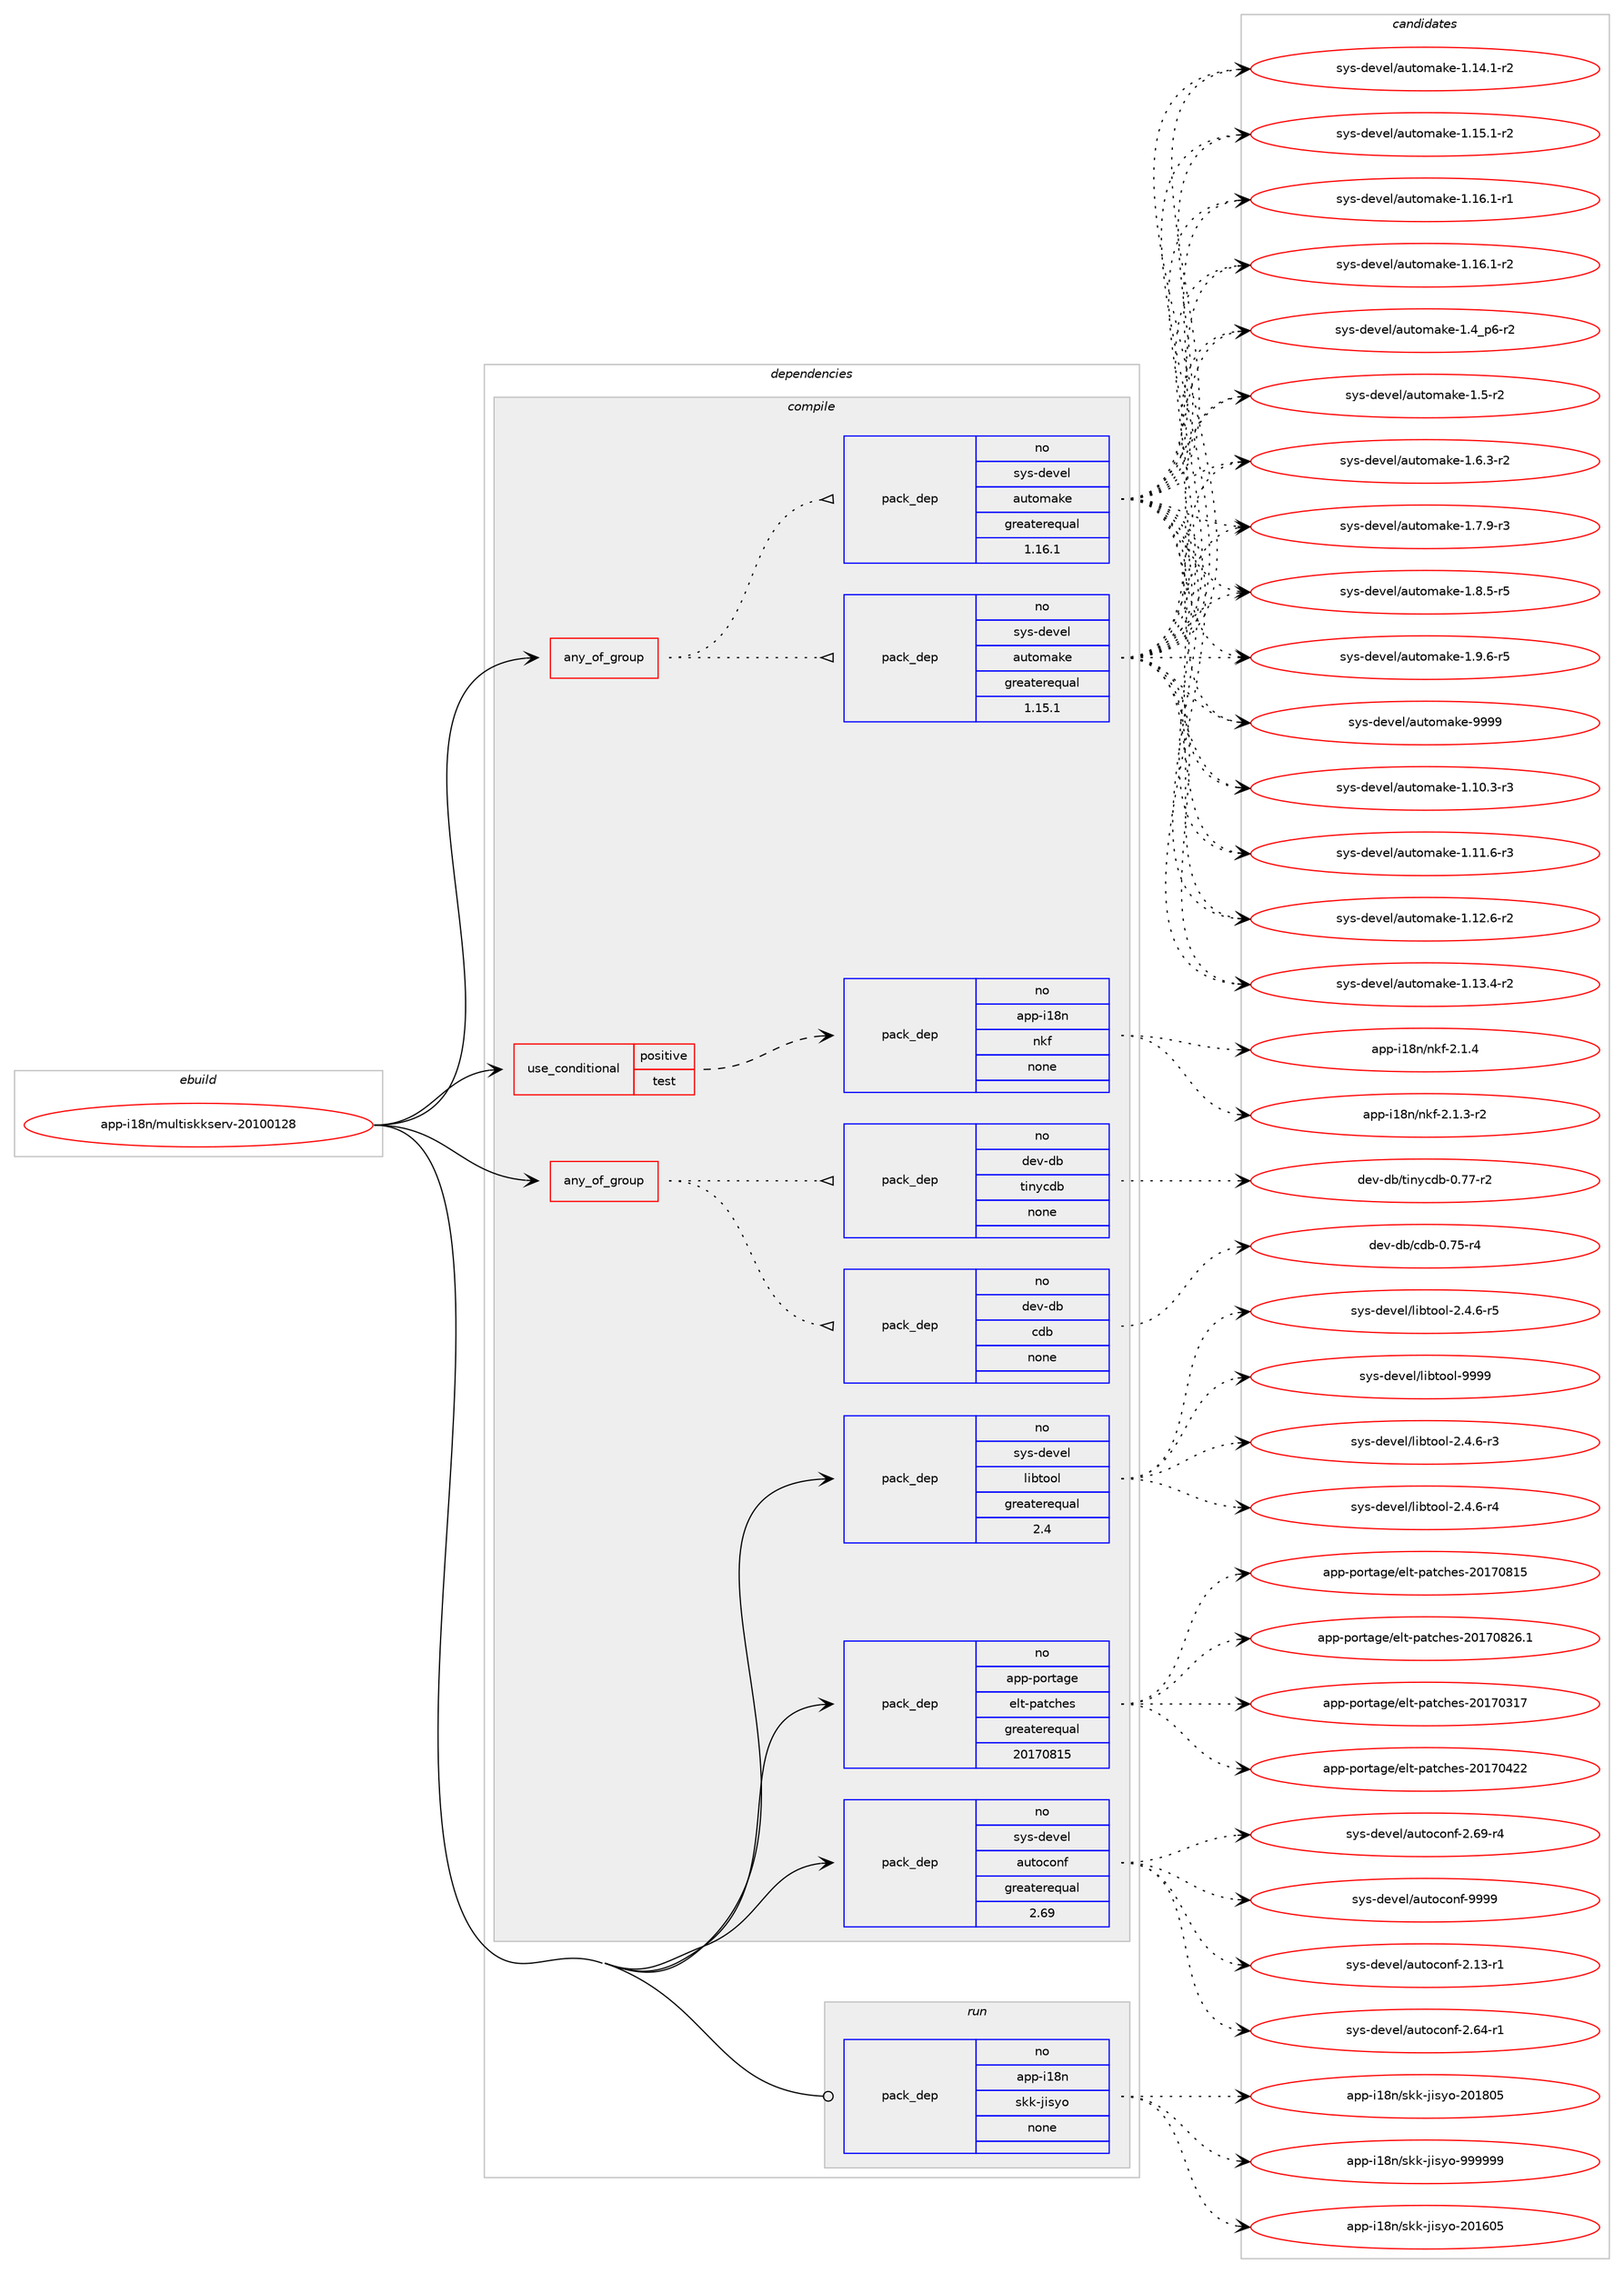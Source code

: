 digraph prolog {

# *************
# Graph options
# *************

newrank=true;
concentrate=true;
compound=true;
graph [rankdir=LR,fontname=Helvetica,fontsize=10,ranksep=1.5];#, ranksep=2.5, nodesep=0.2];
edge  [arrowhead=vee];
node  [fontname=Helvetica,fontsize=10];

# **********
# The ebuild
# **********

subgraph cluster_leftcol {
color=gray;
rank=same;
label=<<i>ebuild</i>>;
id [label="app-i18n/multiskkserv-20100128", color=red, width=4, href="../app-i18n/multiskkserv-20100128.svg"];
}

# ****************
# The dependencies
# ****************

subgraph cluster_midcol {
color=gray;
label=<<i>dependencies</i>>;
subgraph cluster_compile {
fillcolor="#eeeeee";
style=filled;
label=<<i>compile</i>>;
subgraph any8612 {
dependency495448 [label=<<TABLE BORDER="0" CELLBORDER="1" CELLSPACING="0" CELLPADDING="4"><TR><TD CELLPADDING="10">any_of_group</TD></TR></TABLE>>, shape=none, color=red];subgraph pack368103 {
dependency495449 [label=<<TABLE BORDER="0" CELLBORDER="1" CELLSPACING="0" CELLPADDING="4" WIDTH="220"><TR><TD ROWSPAN="6" CELLPADDING="30">pack_dep</TD></TR><TR><TD WIDTH="110">no</TD></TR><TR><TD>dev-db</TD></TR><TR><TD>tinycdb</TD></TR><TR><TD>none</TD></TR><TR><TD></TD></TR></TABLE>>, shape=none, color=blue];
}
dependency495448:e -> dependency495449:w [weight=20,style="dotted",arrowhead="oinv"];
subgraph pack368104 {
dependency495450 [label=<<TABLE BORDER="0" CELLBORDER="1" CELLSPACING="0" CELLPADDING="4" WIDTH="220"><TR><TD ROWSPAN="6" CELLPADDING="30">pack_dep</TD></TR><TR><TD WIDTH="110">no</TD></TR><TR><TD>dev-db</TD></TR><TR><TD>cdb</TD></TR><TR><TD>none</TD></TR><TR><TD></TD></TR></TABLE>>, shape=none, color=blue];
}
dependency495448:e -> dependency495450:w [weight=20,style="dotted",arrowhead="oinv"];
}
id:e -> dependency495448:w [weight=20,style="solid",arrowhead="vee"];
subgraph any8613 {
dependency495451 [label=<<TABLE BORDER="0" CELLBORDER="1" CELLSPACING="0" CELLPADDING="4"><TR><TD CELLPADDING="10">any_of_group</TD></TR></TABLE>>, shape=none, color=red];subgraph pack368105 {
dependency495452 [label=<<TABLE BORDER="0" CELLBORDER="1" CELLSPACING="0" CELLPADDING="4" WIDTH="220"><TR><TD ROWSPAN="6" CELLPADDING="30">pack_dep</TD></TR><TR><TD WIDTH="110">no</TD></TR><TR><TD>sys-devel</TD></TR><TR><TD>automake</TD></TR><TR><TD>greaterequal</TD></TR><TR><TD>1.16.1</TD></TR></TABLE>>, shape=none, color=blue];
}
dependency495451:e -> dependency495452:w [weight=20,style="dotted",arrowhead="oinv"];
subgraph pack368106 {
dependency495453 [label=<<TABLE BORDER="0" CELLBORDER="1" CELLSPACING="0" CELLPADDING="4" WIDTH="220"><TR><TD ROWSPAN="6" CELLPADDING="30">pack_dep</TD></TR><TR><TD WIDTH="110">no</TD></TR><TR><TD>sys-devel</TD></TR><TR><TD>automake</TD></TR><TR><TD>greaterequal</TD></TR><TR><TD>1.15.1</TD></TR></TABLE>>, shape=none, color=blue];
}
dependency495451:e -> dependency495453:w [weight=20,style="dotted",arrowhead="oinv"];
}
id:e -> dependency495451:w [weight=20,style="solid",arrowhead="vee"];
subgraph cond118421 {
dependency495454 [label=<<TABLE BORDER="0" CELLBORDER="1" CELLSPACING="0" CELLPADDING="4"><TR><TD ROWSPAN="3" CELLPADDING="10">use_conditional</TD></TR><TR><TD>positive</TD></TR><TR><TD>test</TD></TR></TABLE>>, shape=none, color=red];
subgraph pack368107 {
dependency495455 [label=<<TABLE BORDER="0" CELLBORDER="1" CELLSPACING="0" CELLPADDING="4" WIDTH="220"><TR><TD ROWSPAN="6" CELLPADDING="30">pack_dep</TD></TR><TR><TD WIDTH="110">no</TD></TR><TR><TD>app-i18n</TD></TR><TR><TD>nkf</TD></TR><TR><TD>none</TD></TR><TR><TD></TD></TR></TABLE>>, shape=none, color=blue];
}
dependency495454:e -> dependency495455:w [weight=20,style="dashed",arrowhead="vee"];
}
id:e -> dependency495454:w [weight=20,style="solid",arrowhead="vee"];
subgraph pack368108 {
dependency495456 [label=<<TABLE BORDER="0" CELLBORDER="1" CELLSPACING="0" CELLPADDING="4" WIDTH="220"><TR><TD ROWSPAN="6" CELLPADDING="30">pack_dep</TD></TR><TR><TD WIDTH="110">no</TD></TR><TR><TD>app-portage</TD></TR><TR><TD>elt-patches</TD></TR><TR><TD>greaterequal</TD></TR><TR><TD>20170815</TD></TR></TABLE>>, shape=none, color=blue];
}
id:e -> dependency495456:w [weight=20,style="solid",arrowhead="vee"];
subgraph pack368109 {
dependency495457 [label=<<TABLE BORDER="0" CELLBORDER="1" CELLSPACING="0" CELLPADDING="4" WIDTH="220"><TR><TD ROWSPAN="6" CELLPADDING="30">pack_dep</TD></TR><TR><TD WIDTH="110">no</TD></TR><TR><TD>sys-devel</TD></TR><TR><TD>autoconf</TD></TR><TR><TD>greaterequal</TD></TR><TR><TD>2.69</TD></TR></TABLE>>, shape=none, color=blue];
}
id:e -> dependency495457:w [weight=20,style="solid",arrowhead="vee"];
subgraph pack368110 {
dependency495458 [label=<<TABLE BORDER="0" CELLBORDER="1" CELLSPACING="0" CELLPADDING="4" WIDTH="220"><TR><TD ROWSPAN="6" CELLPADDING="30">pack_dep</TD></TR><TR><TD WIDTH="110">no</TD></TR><TR><TD>sys-devel</TD></TR><TR><TD>libtool</TD></TR><TR><TD>greaterequal</TD></TR><TR><TD>2.4</TD></TR></TABLE>>, shape=none, color=blue];
}
id:e -> dependency495458:w [weight=20,style="solid",arrowhead="vee"];
}
subgraph cluster_compileandrun {
fillcolor="#eeeeee";
style=filled;
label=<<i>compile and run</i>>;
}
subgraph cluster_run {
fillcolor="#eeeeee";
style=filled;
label=<<i>run</i>>;
subgraph pack368111 {
dependency495459 [label=<<TABLE BORDER="0" CELLBORDER="1" CELLSPACING="0" CELLPADDING="4" WIDTH="220"><TR><TD ROWSPAN="6" CELLPADDING="30">pack_dep</TD></TR><TR><TD WIDTH="110">no</TD></TR><TR><TD>app-i18n</TD></TR><TR><TD>skk-jisyo</TD></TR><TR><TD>none</TD></TR><TR><TD></TD></TR></TABLE>>, shape=none, color=blue];
}
id:e -> dependency495459:w [weight=20,style="solid",arrowhead="odot"];
}
}

# **************
# The candidates
# **************

subgraph cluster_choices {
rank=same;
color=gray;
label=<<i>candidates</i>>;

subgraph choice368103 {
color=black;
nodesep=1;
choice100101118451009847116105110121991009845484655554511450 [label="dev-db/tinycdb-0.77-r2", color=red, width=4,href="../dev-db/tinycdb-0.77-r2.svg"];
dependency495449:e -> choice100101118451009847116105110121991009845484655554511450:w [style=dotted,weight="100"];
}
subgraph choice368104 {
color=black;
nodesep=1;
choice100101118451009847991009845484655534511452 [label="dev-db/cdb-0.75-r4", color=red, width=4,href="../dev-db/cdb-0.75-r4.svg"];
dependency495450:e -> choice100101118451009847991009845484655534511452:w [style=dotted,weight="100"];
}
subgraph choice368105 {
color=black;
nodesep=1;
choice11512111545100101118101108479711711611110997107101454946494846514511451 [label="sys-devel/automake-1.10.3-r3", color=red, width=4,href="../sys-devel/automake-1.10.3-r3.svg"];
choice11512111545100101118101108479711711611110997107101454946494946544511451 [label="sys-devel/automake-1.11.6-r3", color=red, width=4,href="../sys-devel/automake-1.11.6-r3.svg"];
choice11512111545100101118101108479711711611110997107101454946495046544511450 [label="sys-devel/automake-1.12.6-r2", color=red, width=4,href="../sys-devel/automake-1.12.6-r2.svg"];
choice11512111545100101118101108479711711611110997107101454946495146524511450 [label="sys-devel/automake-1.13.4-r2", color=red, width=4,href="../sys-devel/automake-1.13.4-r2.svg"];
choice11512111545100101118101108479711711611110997107101454946495246494511450 [label="sys-devel/automake-1.14.1-r2", color=red, width=4,href="../sys-devel/automake-1.14.1-r2.svg"];
choice11512111545100101118101108479711711611110997107101454946495346494511450 [label="sys-devel/automake-1.15.1-r2", color=red, width=4,href="../sys-devel/automake-1.15.1-r2.svg"];
choice11512111545100101118101108479711711611110997107101454946495446494511449 [label="sys-devel/automake-1.16.1-r1", color=red, width=4,href="../sys-devel/automake-1.16.1-r1.svg"];
choice11512111545100101118101108479711711611110997107101454946495446494511450 [label="sys-devel/automake-1.16.1-r2", color=red, width=4,href="../sys-devel/automake-1.16.1-r2.svg"];
choice115121115451001011181011084797117116111109971071014549465295112544511450 [label="sys-devel/automake-1.4_p6-r2", color=red, width=4,href="../sys-devel/automake-1.4_p6-r2.svg"];
choice11512111545100101118101108479711711611110997107101454946534511450 [label="sys-devel/automake-1.5-r2", color=red, width=4,href="../sys-devel/automake-1.5-r2.svg"];
choice115121115451001011181011084797117116111109971071014549465446514511450 [label="sys-devel/automake-1.6.3-r2", color=red, width=4,href="../sys-devel/automake-1.6.3-r2.svg"];
choice115121115451001011181011084797117116111109971071014549465546574511451 [label="sys-devel/automake-1.7.9-r3", color=red, width=4,href="../sys-devel/automake-1.7.9-r3.svg"];
choice115121115451001011181011084797117116111109971071014549465646534511453 [label="sys-devel/automake-1.8.5-r5", color=red, width=4,href="../sys-devel/automake-1.8.5-r5.svg"];
choice115121115451001011181011084797117116111109971071014549465746544511453 [label="sys-devel/automake-1.9.6-r5", color=red, width=4,href="../sys-devel/automake-1.9.6-r5.svg"];
choice115121115451001011181011084797117116111109971071014557575757 [label="sys-devel/automake-9999", color=red, width=4,href="../sys-devel/automake-9999.svg"];
dependency495452:e -> choice11512111545100101118101108479711711611110997107101454946494846514511451:w [style=dotted,weight="100"];
dependency495452:e -> choice11512111545100101118101108479711711611110997107101454946494946544511451:w [style=dotted,weight="100"];
dependency495452:e -> choice11512111545100101118101108479711711611110997107101454946495046544511450:w [style=dotted,weight="100"];
dependency495452:e -> choice11512111545100101118101108479711711611110997107101454946495146524511450:w [style=dotted,weight="100"];
dependency495452:e -> choice11512111545100101118101108479711711611110997107101454946495246494511450:w [style=dotted,weight="100"];
dependency495452:e -> choice11512111545100101118101108479711711611110997107101454946495346494511450:w [style=dotted,weight="100"];
dependency495452:e -> choice11512111545100101118101108479711711611110997107101454946495446494511449:w [style=dotted,weight="100"];
dependency495452:e -> choice11512111545100101118101108479711711611110997107101454946495446494511450:w [style=dotted,weight="100"];
dependency495452:e -> choice115121115451001011181011084797117116111109971071014549465295112544511450:w [style=dotted,weight="100"];
dependency495452:e -> choice11512111545100101118101108479711711611110997107101454946534511450:w [style=dotted,weight="100"];
dependency495452:e -> choice115121115451001011181011084797117116111109971071014549465446514511450:w [style=dotted,weight="100"];
dependency495452:e -> choice115121115451001011181011084797117116111109971071014549465546574511451:w [style=dotted,weight="100"];
dependency495452:e -> choice115121115451001011181011084797117116111109971071014549465646534511453:w [style=dotted,weight="100"];
dependency495452:e -> choice115121115451001011181011084797117116111109971071014549465746544511453:w [style=dotted,weight="100"];
dependency495452:e -> choice115121115451001011181011084797117116111109971071014557575757:w [style=dotted,weight="100"];
}
subgraph choice368106 {
color=black;
nodesep=1;
choice11512111545100101118101108479711711611110997107101454946494846514511451 [label="sys-devel/automake-1.10.3-r3", color=red, width=4,href="../sys-devel/automake-1.10.3-r3.svg"];
choice11512111545100101118101108479711711611110997107101454946494946544511451 [label="sys-devel/automake-1.11.6-r3", color=red, width=4,href="../sys-devel/automake-1.11.6-r3.svg"];
choice11512111545100101118101108479711711611110997107101454946495046544511450 [label="sys-devel/automake-1.12.6-r2", color=red, width=4,href="../sys-devel/automake-1.12.6-r2.svg"];
choice11512111545100101118101108479711711611110997107101454946495146524511450 [label="sys-devel/automake-1.13.4-r2", color=red, width=4,href="../sys-devel/automake-1.13.4-r2.svg"];
choice11512111545100101118101108479711711611110997107101454946495246494511450 [label="sys-devel/automake-1.14.1-r2", color=red, width=4,href="../sys-devel/automake-1.14.1-r2.svg"];
choice11512111545100101118101108479711711611110997107101454946495346494511450 [label="sys-devel/automake-1.15.1-r2", color=red, width=4,href="../sys-devel/automake-1.15.1-r2.svg"];
choice11512111545100101118101108479711711611110997107101454946495446494511449 [label="sys-devel/automake-1.16.1-r1", color=red, width=4,href="../sys-devel/automake-1.16.1-r1.svg"];
choice11512111545100101118101108479711711611110997107101454946495446494511450 [label="sys-devel/automake-1.16.1-r2", color=red, width=4,href="../sys-devel/automake-1.16.1-r2.svg"];
choice115121115451001011181011084797117116111109971071014549465295112544511450 [label="sys-devel/automake-1.4_p6-r2", color=red, width=4,href="../sys-devel/automake-1.4_p6-r2.svg"];
choice11512111545100101118101108479711711611110997107101454946534511450 [label="sys-devel/automake-1.5-r2", color=red, width=4,href="../sys-devel/automake-1.5-r2.svg"];
choice115121115451001011181011084797117116111109971071014549465446514511450 [label="sys-devel/automake-1.6.3-r2", color=red, width=4,href="../sys-devel/automake-1.6.3-r2.svg"];
choice115121115451001011181011084797117116111109971071014549465546574511451 [label="sys-devel/automake-1.7.9-r3", color=red, width=4,href="../sys-devel/automake-1.7.9-r3.svg"];
choice115121115451001011181011084797117116111109971071014549465646534511453 [label="sys-devel/automake-1.8.5-r5", color=red, width=4,href="../sys-devel/automake-1.8.5-r5.svg"];
choice115121115451001011181011084797117116111109971071014549465746544511453 [label="sys-devel/automake-1.9.6-r5", color=red, width=4,href="../sys-devel/automake-1.9.6-r5.svg"];
choice115121115451001011181011084797117116111109971071014557575757 [label="sys-devel/automake-9999", color=red, width=4,href="../sys-devel/automake-9999.svg"];
dependency495453:e -> choice11512111545100101118101108479711711611110997107101454946494846514511451:w [style=dotted,weight="100"];
dependency495453:e -> choice11512111545100101118101108479711711611110997107101454946494946544511451:w [style=dotted,weight="100"];
dependency495453:e -> choice11512111545100101118101108479711711611110997107101454946495046544511450:w [style=dotted,weight="100"];
dependency495453:e -> choice11512111545100101118101108479711711611110997107101454946495146524511450:w [style=dotted,weight="100"];
dependency495453:e -> choice11512111545100101118101108479711711611110997107101454946495246494511450:w [style=dotted,weight="100"];
dependency495453:e -> choice11512111545100101118101108479711711611110997107101454946495346494511450:w [style=dotted,weight="100"];
dependency495453:e -> choice11512111545100101118101108479711711611110997107101454946495446494511449:w [style=dotted,weight="100"];
dependency495453:e -> choice11512111545100101118101108479711711611110997107101454946495446494511450:w [style=dotted,weight="100"];
dependency495453:e -> choice115121115451001011181011084797117116111109971071014549465295112544511450:w [style=dotted,weight="100"];
dependency495453:e -> choice11512111545100101118101108479711711611110997107101454946534511450:w [style=dotted,weight="100"];
dependency495453:e -> choice115121115451001011181011084797117116111109971071014549465446514511450:w [style=dotted,weight="100"];
dependency495453:e -> choice115121115451001011181011084797117116111109971071014549465546574511451:w [style=dotted,weight="100"];
dependency495453:e -> choice115121115451001011181011084797117116111109971071014549465646534511453:w [style=dotted,weight="100"];
dependency495453:e -> choice115121115451001011181011084797117116111109971071014549465746544511453:w [style=dotted,weight="100"];
dependency495453:e -> choice115121115451001011181011084797117116111109971071014557575757:w [style=dotted,weight="100"];
}
subgraph choice368107 {
color=black;
nodesep=1;
choice97112112451054956110471101071024550464946514511450 [label="app-i18n/nkf-2.1.3-r2", color=red, width=4,href="../app-i18n/nkf-2.1.3-r2.svg"];
choice9711211245105495611047110107102455046494652 [label="app-i18n/nkf-2.1.4", color=red, width=4,href="../app-i18n/nkf-2.1.4.svg"];
dependency495455:e -> choice97112112451054956110471101071024550464946514511450:w [style=dotted,weight="100"];
dependency495455:e -> choice9711211245105495611047110107102455046494652:w [style=dotted,weight="100"];
}
subgraph choice368108 {
color=black;
nodesep=1;
choice97112112451121111141169710310147101108116451129711699104101115455048495548514955 [label="app-portage/elt-patches-20170317", color=red, width=4,href="../app-portage/elt-patches-20170317.svg"];
choice97112112451121111141169710310147101108116451129711699104101115455048495548525050 [label="app-portage/elt-patches-20170422", color=red, width=4,href="../app-portage/elt-patches-20170422.svg"];
choice97112112451121111141169710310147101108116451129711699104101115455048495548564953 [label="app-portage/elt-patches-20170815", color=red, width=4,href="../app-portage/elt-patches-20170815.svg"];
choice971121124511211111411697103101471011081164511297116991041011154550484955485650544649 [label="app-portage/elt-patches-20170826.1", color=red, width=4,href="../app-portage/elt-patches-20170826.1.svg"];
dependency495456:e -> choice97112112451121111141169710310147101108116451129711699104101115455048495548514955:w [style=dotted,weight="100"];
dependency495456:e -> choice97112112451121111141169710310147101108116451129711699104101115455048495548525050:w [style=dotted,weight="100"];
dependency495456:e -> choice97112112451121111141169710310147101108116451129711699104101115455048495548564953:w [style=dotted,weight="100"];
dependency495456:e -> choice971121124511211111411697103101471011081164511297116991041011154550484955485650544649:w [style=dotted,weight="100"];
}
subgraph choice368109 {
color=black;
nodesep=1;
choice1151211154510010111810110847971171161119911111010245504649514511449 [label="sys-devel/autoconf-2.13-r1", color=red, width=4,href="../sys-devel/autoconf-2.13-r1.svg"];
choice1151211154510010111810110847971171161119911111010245504654524511449 [label="sys-devel/autoconf-2.64-r1", color=red, width=4,href="../sys-devel/autoconf-2.64-r1.svg"];
choice1151211154510010111810110847971171161119911111010245504654574511452 [label="sys-devel/autoconf-2.69-r4", color=red, width=4,href="../sys-devel/autoconf-2.69-r4.svg"];
choice115121115451001011181011084797117116111991111101024557575757 [label="sys-devel/autoconf-9999", color=red, width=4,href="../sys-devel/autoconf-9999.svg"];
dependency495457:e -> choice1151211154510010111810110847971171161119911111010245504649514511449:w [style=dotted,weight="100"];
dependency495457:e -> choice1151211154510010111810110847971171161119911111010245504654524511449:w [style=dotted,weight="100"];
dependency495457:e -> choice1151211154510010111810110847971171161119911111010245504654574511452:w [style=dotted,weight="100"];
dependency495457:e -> choice115121115451001011181011084797117116111991111101024557575757:w [style=dotted,weight="100"];
}
subgraph choice368110 {
color=black;
nodesep=1;
choice1151211154510010111810110847108105981161111111084550465246544511451 [label="sys-devel/libtool-2.4.6-r3", color=red, width=4,href="../sys-devel/libtool-2.4.6-r3.svg"];
choice1151211154510010111810110847108105981161111111084550465246544511452 [label="sys-devel/libtool-2.4.6-r4", color=red, width=4,href="../sys-devel/libtool-2.4.6-r4.svg"];
choice1151211154510010111810110847108105981161111111084550465246544511453 [label="sys-devel/libtool-2.4.6-r5", color=red, width=4,href="../sys-devel/libtool-2.4.6-r5.svg"];
choice1151211154510010111810110847108105981161111111084557575757 [label="sys-devel/libtool-9999", color=red, width=4,href="../sys-devel/libtool-9999.svg"];
dependency495458:e -> choice1151211154510010111810110847108105981161111111084550465246544511451:w [style=dotted,weight="100"];
dependency495458:e -> choice1151211154510010111810110847108105981161111111084550465246544511452:w [style=dotted,weight="100"];
dependency495458:e -> choice1151211154510010111810110847108105981161111111084550465246544511453:w [style=dotted,weight="100"];
dependency495458:e -> choice1151211154510010111810110847108105981161111111084557575757:w [style=dotted,weight="100"];
}
subgraph choice368111 {
color=black;
nodesep=1;
choice97112112451054956110471151071074510610511512111145504849544853 [label="app-i18n/skk-jisyo-201605", color=red, width=4,href="../app-i18n/skk-jisyo-201605.svg"];
choice97112112451054956110471151071074510610511512111145504849564853 [label="app-i18n/skk-jisyo-201805", color=red, width=4,href="../app-i18n/skk-jisyo-201805.svg"];
choice97112112451054956110471151071074510610511512111145575757575757 [label="app-i18n/skk-jisyo-999999", color=red, width=4,href="../app-i18n/skk-jisyo-999999.svg"];
dependency495459:e -> choice97112112451054956110471151071074510610511512111145504849544853:w [style=dotted,weight="100"];
dependency495459:e -> choice97112112451054956110471151071074510610511512111145504849564853:w [style=dotted,weight="100"];
dependency495459:e -> choice97112112451054956110471151071074510610511512111145575757575757:w [style=dotted,weight="100"];
}
}

}
